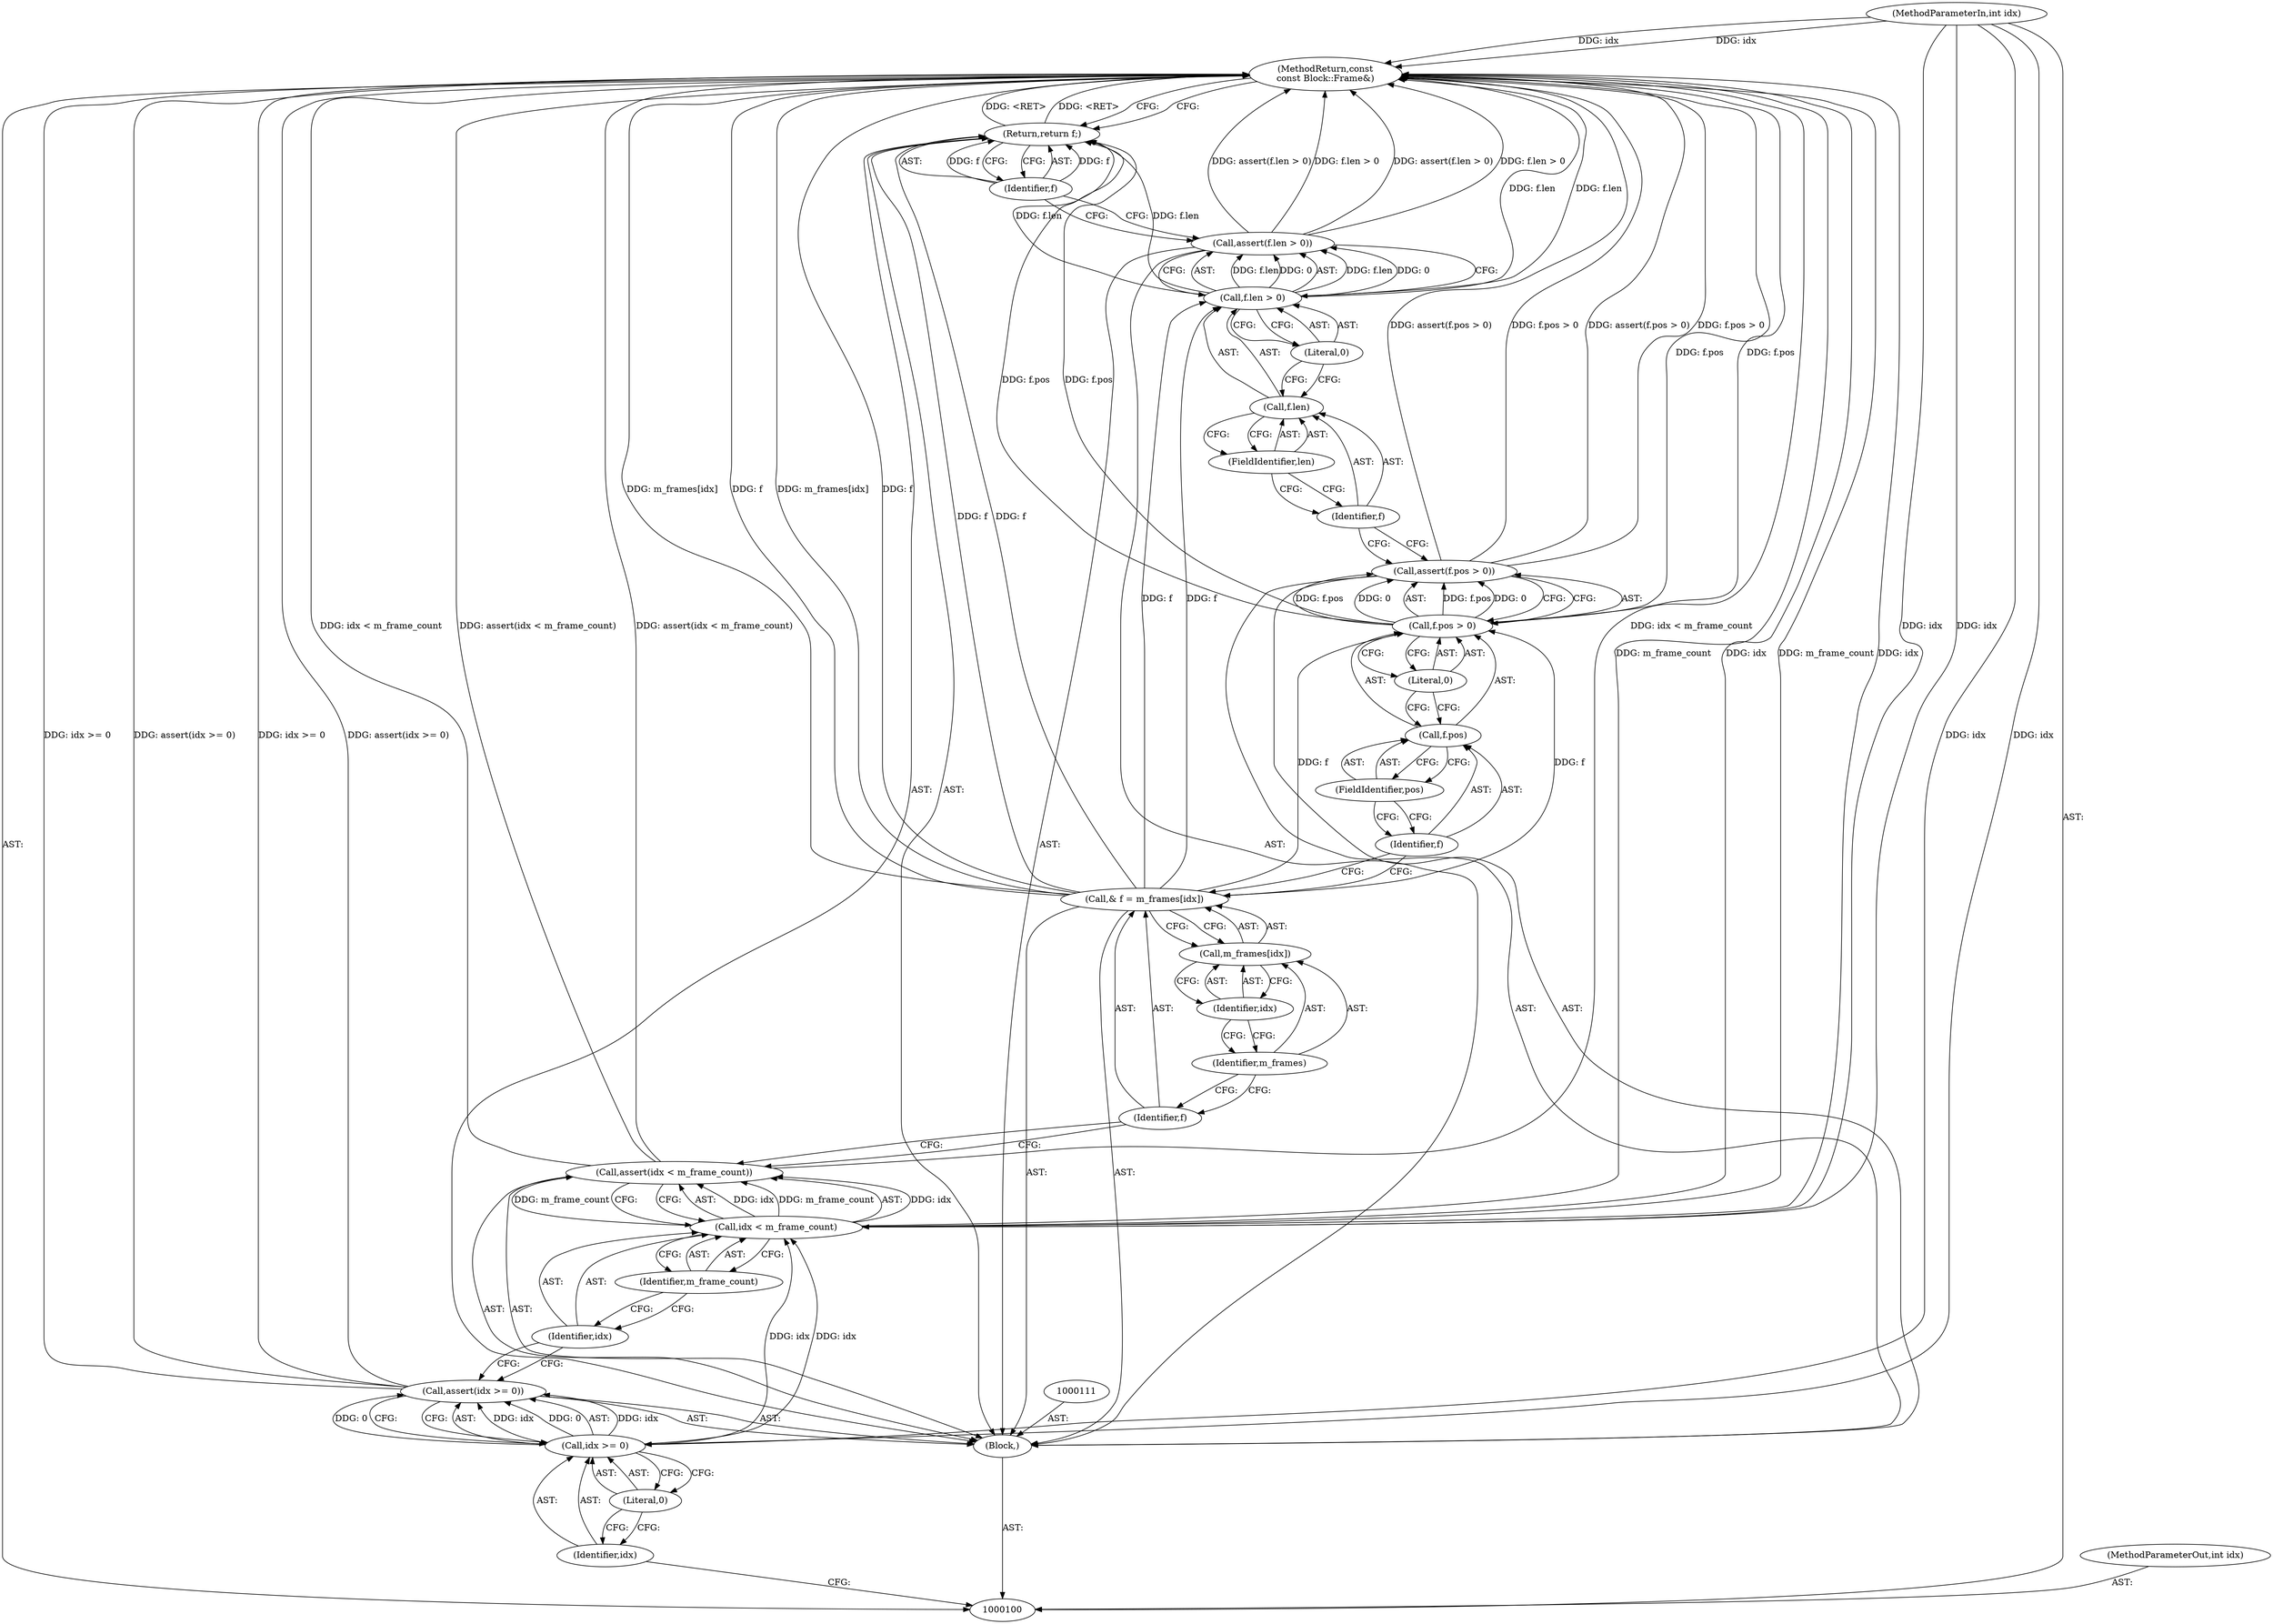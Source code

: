digraph "0_Android_04839626ed859623901ebd3a5fd483982186b59d_153" {
"1000131" [label="(MethodReturn,const\nconst Block::Frame&)"];
"1000129" [label="(Return,return f;)"];
"1000130" [label="(Identifier,f)"];
"1000101" [label="(MethodParameterIn,int idx)"];
"1000172" [label="(MethodParameterOut,int idx)"];
"1000102" [label="(Block,)"];
"1000106" [label="(Literal,0)"];
"1000103" [label="(Call,assert(idx >= 0))"];
"1000104" [label="(Call,idx >= 0)"];
"1000105" [label="(Identifier,idx)"];
"1000110" [label="(Identifier,m_frame_count)"];
"1000107" [label="(Call,assert(idx < m_frame_count))"];
"1000108" [label="(Call,idx < m_frame_count)"];
"1000109" [label="(Identifier,idx)"];
"1000112" [label="(Call,& f = m_frames[idx])"];
"1000113" [label="(Identifier,f)"];
"1000114" [label="(Call,m_frames[idx])"];
"1000115" [label="(Identifier,m_frames)"];
"1000116" [label="(Identifier,idx)"];
"1000121" [label="(FieldIdentifier,pos)"];
"1000122" [label="(Literal,0)"];
"1000117" [label="(Call,assert(f.pos > 0))"];
"1000118" [label="(Call,f.pos > 0)"];
"1000119" [label="(Call,f.pos)"];
"1000120" [label="(Identifier,f)"];
"1000127" [label="(FieldIdentifier,len)"];
"1000128" [label="(Literal,0)"];
"1000123" [label="(Call,assert(f.len > 0))"];
"1000124" [label="(Call,f.len > 0)"];
"1000125" [label="(Call,f.len)"];
"1000126" [label="(Identifier,f)"];
"1000131" -> "1000100"  [label="AST: "];
"1000131" -> "1000129"  [label="CFG: "];
"1000129" -> "1000131"  [label="DDG: <RET>"];
"1000117" -> "1000131"  [label="DDG: assert(f.pos > 0)"];
"1000117" -> "1000131"  [label="DDG: f.pos > 0"];
"1000124" -> "1000131"  [label="DDG: f.len"];
"1000107" -> "1000131"  [label="DDG: idx < m_frame_count"];
"1000107" -> "1000131"  [label="DDG: assert(idx < m_frame_count)"];
"1000103" -> "1000131"  [label="DDG: idx >= 0"];
"1000103" -> "1000131"  [label="DDG: assert(idx >= 0)"];
"1000112" -> "1000131"  [label="DDG: m_frames[idx]"];
"1000112" -> "1000131"  [label="DDG: f"];
"1000123" -> "1000131"  [label="DDG: assert(f.len > 0)"];
"1000123" -> "1000131"  [label="DDG: f.len > 0"];
"1000118" -> "1000131"  [label="DDG: f.pos"];
"1000108" -> "1000131"  [label="DDG: idx"];
"1000108" -> "1000131"  [label="DDG: m_frame_count"];
"1000101" -> "1000131"  [label="DDG: idx"];
"1000129" -> "1000102"  [label="AST: "];
"1000129" -> "1000130"  [label="CFG: "];
"1000130" -> "1000129"  [label="AST: "];
"1000131" -> "1000129"  [label="CFG: "];
"1000129" -> "1000131"  [label="DDG: <RET>"];
"1000130" -> "1000129"  [label="DDG: f"];
"1000124" -> "1000129"  [label="DDG: f.len"];
"1000112" -> "1000129"  [label="DDG: f"];
"1000118" -> "1000129"  [label="DDG: f.pos"];
"1000130" -> "1000129"  [label="AST: "];
"1000130" -> "1000123"  [label="CFG: "];
"1000129" -> "1000130"  [label="CFG: "];
"1000130" -> "1000129"  [label="DDG: f"];
"1000101" -> "1000100"  [label="AST: "];
"1000101" -> "1000131"  [label="DDG: idx"];
"1000101" -> "1000104"  [label="DDG: idx"];
"1000101" -> "1000108"  [label="DDG: idx"];
"1000172" -> "1000100"  [label="AST: "];
"1000102" -> "1000100"  [label="AST: "];
"1000103" -> "1000102"  [label="AST: "];
"1000107" -> "1000102"  [label="AST: "];
"1000111" -> "1000102"  [label="AST: "];
"1000112" -> "1000102"  [label="AST: "];
"1000117" -> "1000102"  [label="AST: "];
"1000123" -> "1000102"  [label="AST: "];
"1000129" -> "1000102"  [label="AST: "];
"1000106" -> "1000104"  [label="AST: "];
"1000106" -> "1000105"  [label="CFG: "];
"1000104" -> "1000106"  [label="CFG: "];
"1000103" -> "1000102"  [label="AST: "];
"1000103" -> "1000104"  [label="CFG: "];
"1000104" -> "1000103"  [label="AST: "];
"1000109" -> "1000103"  [label="CFG: "];
"1000103" -> "1000131"  [label="DDG: idx >= 0"];
"1000103" -> "1000131"  [label="DDG: assert(idx >= 0)"];
"1000104" -> "1000103"  [label="DDG: idx"];
"1000104" -> "1000103"  [label="DDG: 0"];
"1000104" -> "1000103"  [label="AST: "];
"1000104" -> "1000106"  [label="CFG: "];
"1000105" -> "1000104"  [label="AST: "];
"1000106" -> "1000104"  [label="AST: "];
"1000103" -> "1000104"  [label="CFG: "];
"1000104" -> "1000103"  [label="DDG: idx"];
"1000104" -> "1000103"  [label="DDG: 0"];
"1000101" -> "1000104"  [label="DDG: idx"];
"1000104" -> "1000108"  [label="DDG: idx"];
"1000105" -> "1000104"  [label="AST: "];
"1000105" -> "1000100"  [label="CFG: "];
"1000106" -> "1000105"  [label="CFG: "];
"1000110" -> "1000108"  [label="AST: "];
"1000110" -> "1000109"  [label="CFG: "];
"1000108" -> "1000110"  [label="CFG: "];
"1000107" -> "1000102"  [label="AST: "];
"1000107" -> "1000108"  [label="CFG: "];
"1000108" -> "1000107"  [label="AST: "];
"1000113" -> "1000107"  [label="CFG: "];
"1000107" -> "1000131"  [label="DDG: idx < m_frame_count"];
"1000107" -> "1000131"  [label="DDG: assert(idx < m_frame_count)"];
"1000108" -> "1000107"  [label="DDG: idx"];
"1000108" -> "1000107"  [label="DDG: m_frame_count"];
"1000108" -> "1000107"  [label="AST: "];
"1000108" -> "1000110"  [label="CFG: "];
"1000109" -> "1000108"  [label="AST: "];
"1000110" -> "1000108"  [label="AST: "];
"1000107" -> "1000108"  [label="CFG: "];
"1000108" -> "1000131"  [label="DDG: idx"];
"1000108" -> "1000131"  [label="DDG: m_frame_count"];
"1000108" -> "1000107"  [label="DDG: idx"];
"1000108" -> "1000107"  [label="DDG: m_frame_count"];
"1000104" -> "1000108"  [label="DDG: idx"];
"1000101" -> "1000108"  [label="DDG: idx"];
"1000109" -> "1000108"  [label="AST: "];
"1000109" -> "1000103"  [label="CFG: "];
"1000110" -> "1000109"  [label="CFG: "];
"1000112" -> "1000102"  [label="AST: "];
"1000112" -> "1000114"  [label="CFG: "];
"1000113" -> "1000112"  [label="AST: "];
"1000114" -> "1000112"  [label="AST: "];
"1000120" -> "1000112"  [label="CFG: "];
"1000112" -> "1000131"  [label="DDG: m_frames[idx]"];
"1000112" -> "1000131"  [label="DDG: f"];
"1000112" -> "1000118"  [label="DDG: f"];
"1000112" -> "1000124"  [label="DDG: f"];
"1000112" -> "1000129"  [label="DDG: f"];
"1000113" -> "1000112"  [label="AST: "];
"1000113" -> "1000107"  [label="CFG: "];
"1000115" -> "1000113"  [label="CFG: "];
"1000114" -> "1000112"  [label="AST: "];
"1000114" -> "1000116"  [label="CFG: "];
"1000115" -> "1000114"  [label="AST: "];
"1000116" -> "1000114"  [label="AST: "];
"1000112" -> "1000114"  [label="CFG: "];
"1000115" -> "1000114"  [label="AST: "];
"1000115" -> "1000113"  [label="CFG: "];
"1000116" -> "1000115"  [label="CFG: "];
"1000116" -> "1000114"  [label="AST: "];
"1000116" -> "1000115"  [label="CFG: "];
"1000114" -> "1000116"  [label="CFG: "];
"1000121" -> "1000119"  [label="AST: "];
"1000121" -> "1000120"  [label="CFG: "];
"1000119" -> "1000121"  [label="CFG: "];
"1000122" -> "1000118"  [label="AST: "];
"1000122" -> "1000119"  [label="CFG: "];
"1000118" -> "1000122"  [label="CFG: "];
"1000117" -> "1000102"  [label="AST: "];
"1000117" -> "1000118"  [label="CFG: "];
"1000118" -> "1000117"  [label="AST: "];
"1000126" -> "1000117"  [label="CFG: "];
"1000117" -> "1000131"  [label="DDG: assert(f.pos > 0)"];
"1000117" -> "1000131"  [label="DDG: f.pos > 0"];
"1000118" -> "1000117"  [label="DDG: f.pos"];
"1000118" -> "1000117"  [label="DDG: 0"];
"1000118" -> "1000117"  [label="AST: "];
"1000118" -> "1000122"  [label="CFG: "];
"1000119" -> "1000118"  [label="AST: "];
"1000122" -> "1000118"  [label="AST: "];
"1000117" -> "1000118"  [label="CFG: "];
"1000118" -> "1000131"  [label="DDG: f.pos"];
"1000118" -> "1000117"  [label="DDG: f.pos"];
"1000118" -> "1000117"  [label="DDG: 0"];
"1000112" -> "1000118"  [label="DDG: f"];
"1000118" -> "1000129"  [label="DDG: f.pos"];
"1000119" -> "1000118"  [label="AST: "];
"1000119" -> "1000121"  [label="CFG: "];
"1000120" -> "1000119"  [label="AST: "];
"1000121" -> "1000119"  [label="AST: "];
"1000122" -> "1000119"  [label="CFG: "];
"1000120" -> "1000119"  [label="AST: "];
"1000120" -> "1000112"  [label="CFG: "];
"1000121" -> "1000120"  [label="CFG: "];
"1000127" -> "1000125"  [label="AST: "];
"1000127" -> "1000126"  [label="CFG: "];
"1000125" -> "1000127"  [label="CFG: "];
"1000128" -> "1000124"  [label="AST: "];
"1000128" -> "1000125"  [label="CFG: "];
"1000124" -> "1000128"  [label="CFG: "];
"1000123" -> "1000102"  [label="AST: "];
"1000123" -> "1000124"  [label="CFG: "];
"1000124" -> "1000123"  [label="AST: "];
"1000130" -> "1000123"  [label="CFG: "];
"1000123" -> "1000131"  [label="DDG: assert(f.len > 0)"];
"1000123" -> "1000131"  [label="DDG: f.len > 0"];
"1000124" -> "1000123"  [label="DDG: f.len"];
"1000124" -> "1000123"  [label="DDG: 0"];
"1000124" -> "1000123"  [label="AST: "];
"1000124" -> "1000128"  [label="CFG: "];
"1000125" -> "1000124"  [label="AST: "];
"1000128" -> "1000124"  [label="AST: "];
"1000123" -> "1000124"  [label="CFG: "];
"1000124" -> "1000131"  [label="DDG: f.len"];
"1000124" -> "1000123"  [label="DDG: f.len"];
"1000124" -> "1000123"  [label="DDG: 0"];
"1000112" -> "1000124"  [label="DDG: f"];
"1000124" -> "1000129"  [label="DDG: f.len"];
"1000125" -> "1000124"  [label="AST: "];
"1000125" -> "1000127"  [label="CFG: "];
"1000126" -> "1000125"  [label="AST: "];
"1000127" -> "1000125"  [label="AST: "];
"1000128" -> "1000125"  [label="CFG: "];
"1000126" -> "1000125"  [label="AST: "];
"1000126" -> "1000117"  [label="CFG: "];
"1000127" -> "1000126"  [label="CFG: "];
}
